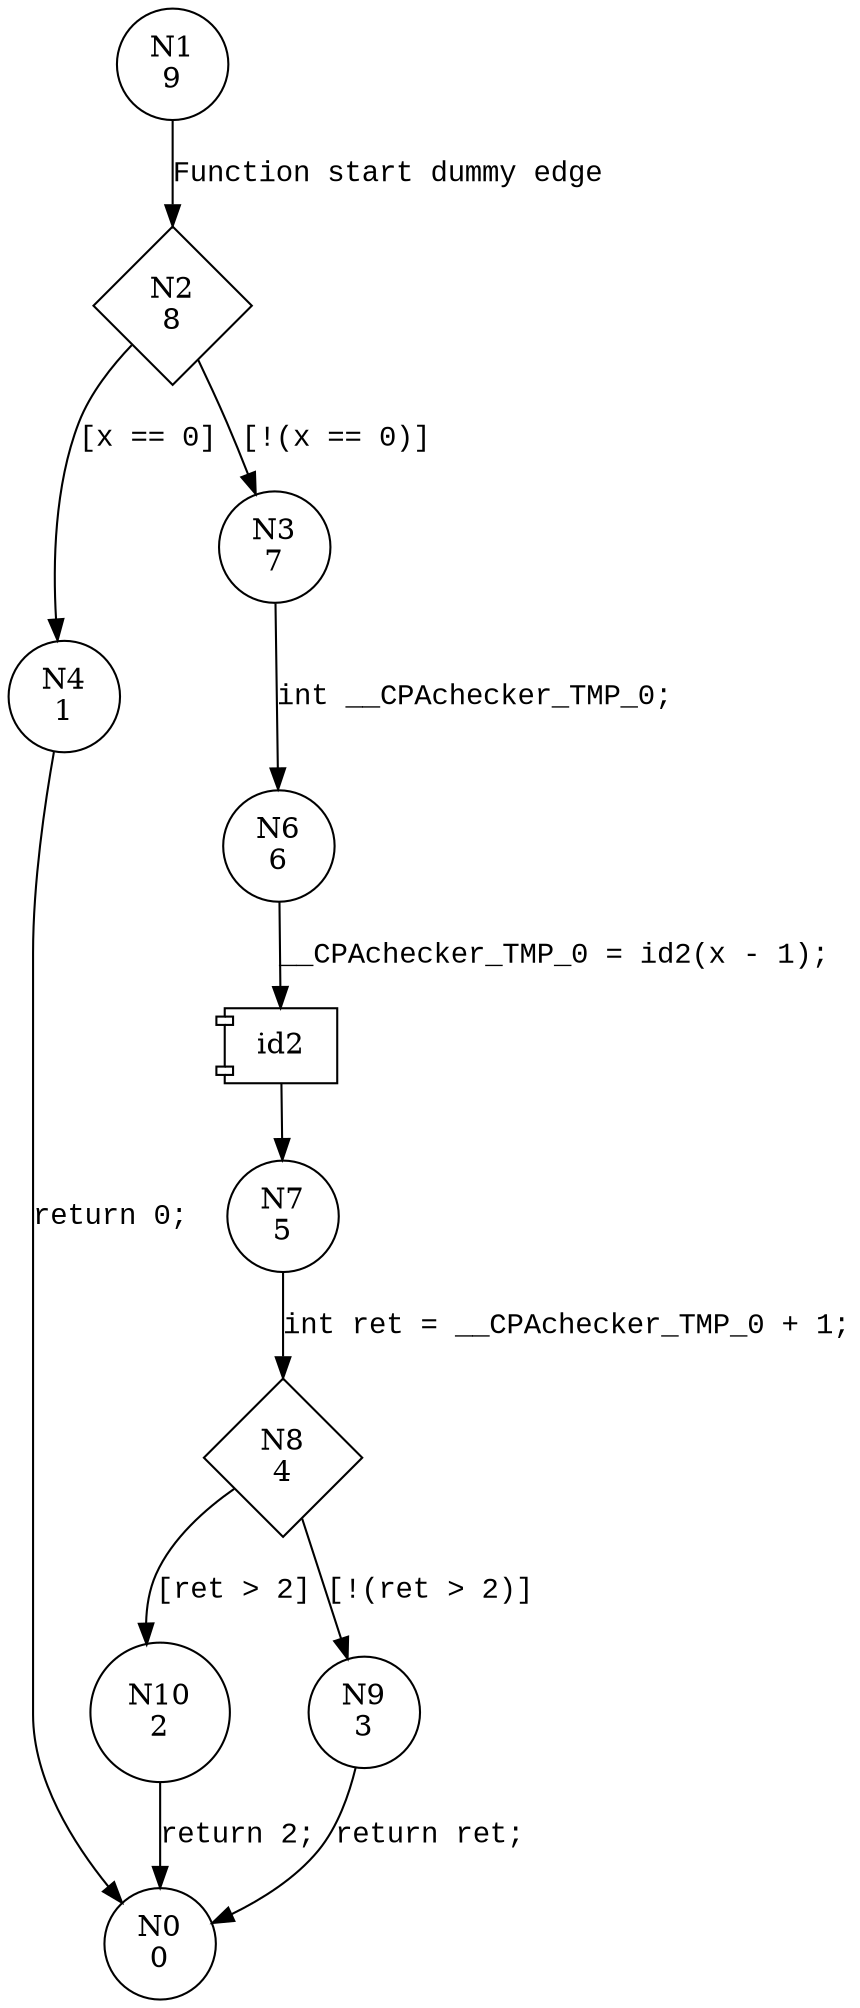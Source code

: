 digraph id {
1 [shape="circle" label="N1\n9"]
2 [shape="diamond" label="N2\n8"]
4 [shape="circle" label="N4\n1"]
3 [shape="circle" label="N3\n7"]
6 [shape="circle" label="N6\n6"]
7 [shape="circle" label="N7\n5"]
8 [shape="diamond" label="N8\n4"]
10 [shape="circle" label="N10\n2"]
9 [shape="circle" label="N9\n3"]
0 [shape="circle" label="N0\n0"]
1 -> 2 [label="Function start dummy edge" fontname="Courier New"]
2 -> 4 [label="[x == 0]" fontname="Courier New"]
2 -> 3 [label="[!(x == 0)]" fontname="Courier New"]
100003 [shape="component" label="id2"]
6 -> 100003 [label="__CPAchecker_TMP_0 = id2(x - 1);" fontname="Courier New"]
100003 -> 7 [label="" fontname="Courier New"]
8 -> 10 [label="[ret > 2]" fontname="Courier New"]
8 -> 9 [label="[!(ret > 2)]" fontname="Courier New"]
10 -> 0 [label="return 2;" fontname="Courier New"]
3 -> 6 [label="int __CPAchecker_TMP_0;" fontname="Courier New"]
7 -> 8 [label="int ret = __CPAchecker_TMP_0 + 1;" fontname="Courier New"]
9 -> 0 [label="return ret;" fontname="Courier New"]
4 -> 0 [label="return 0;" fontname="Courier New"]
}